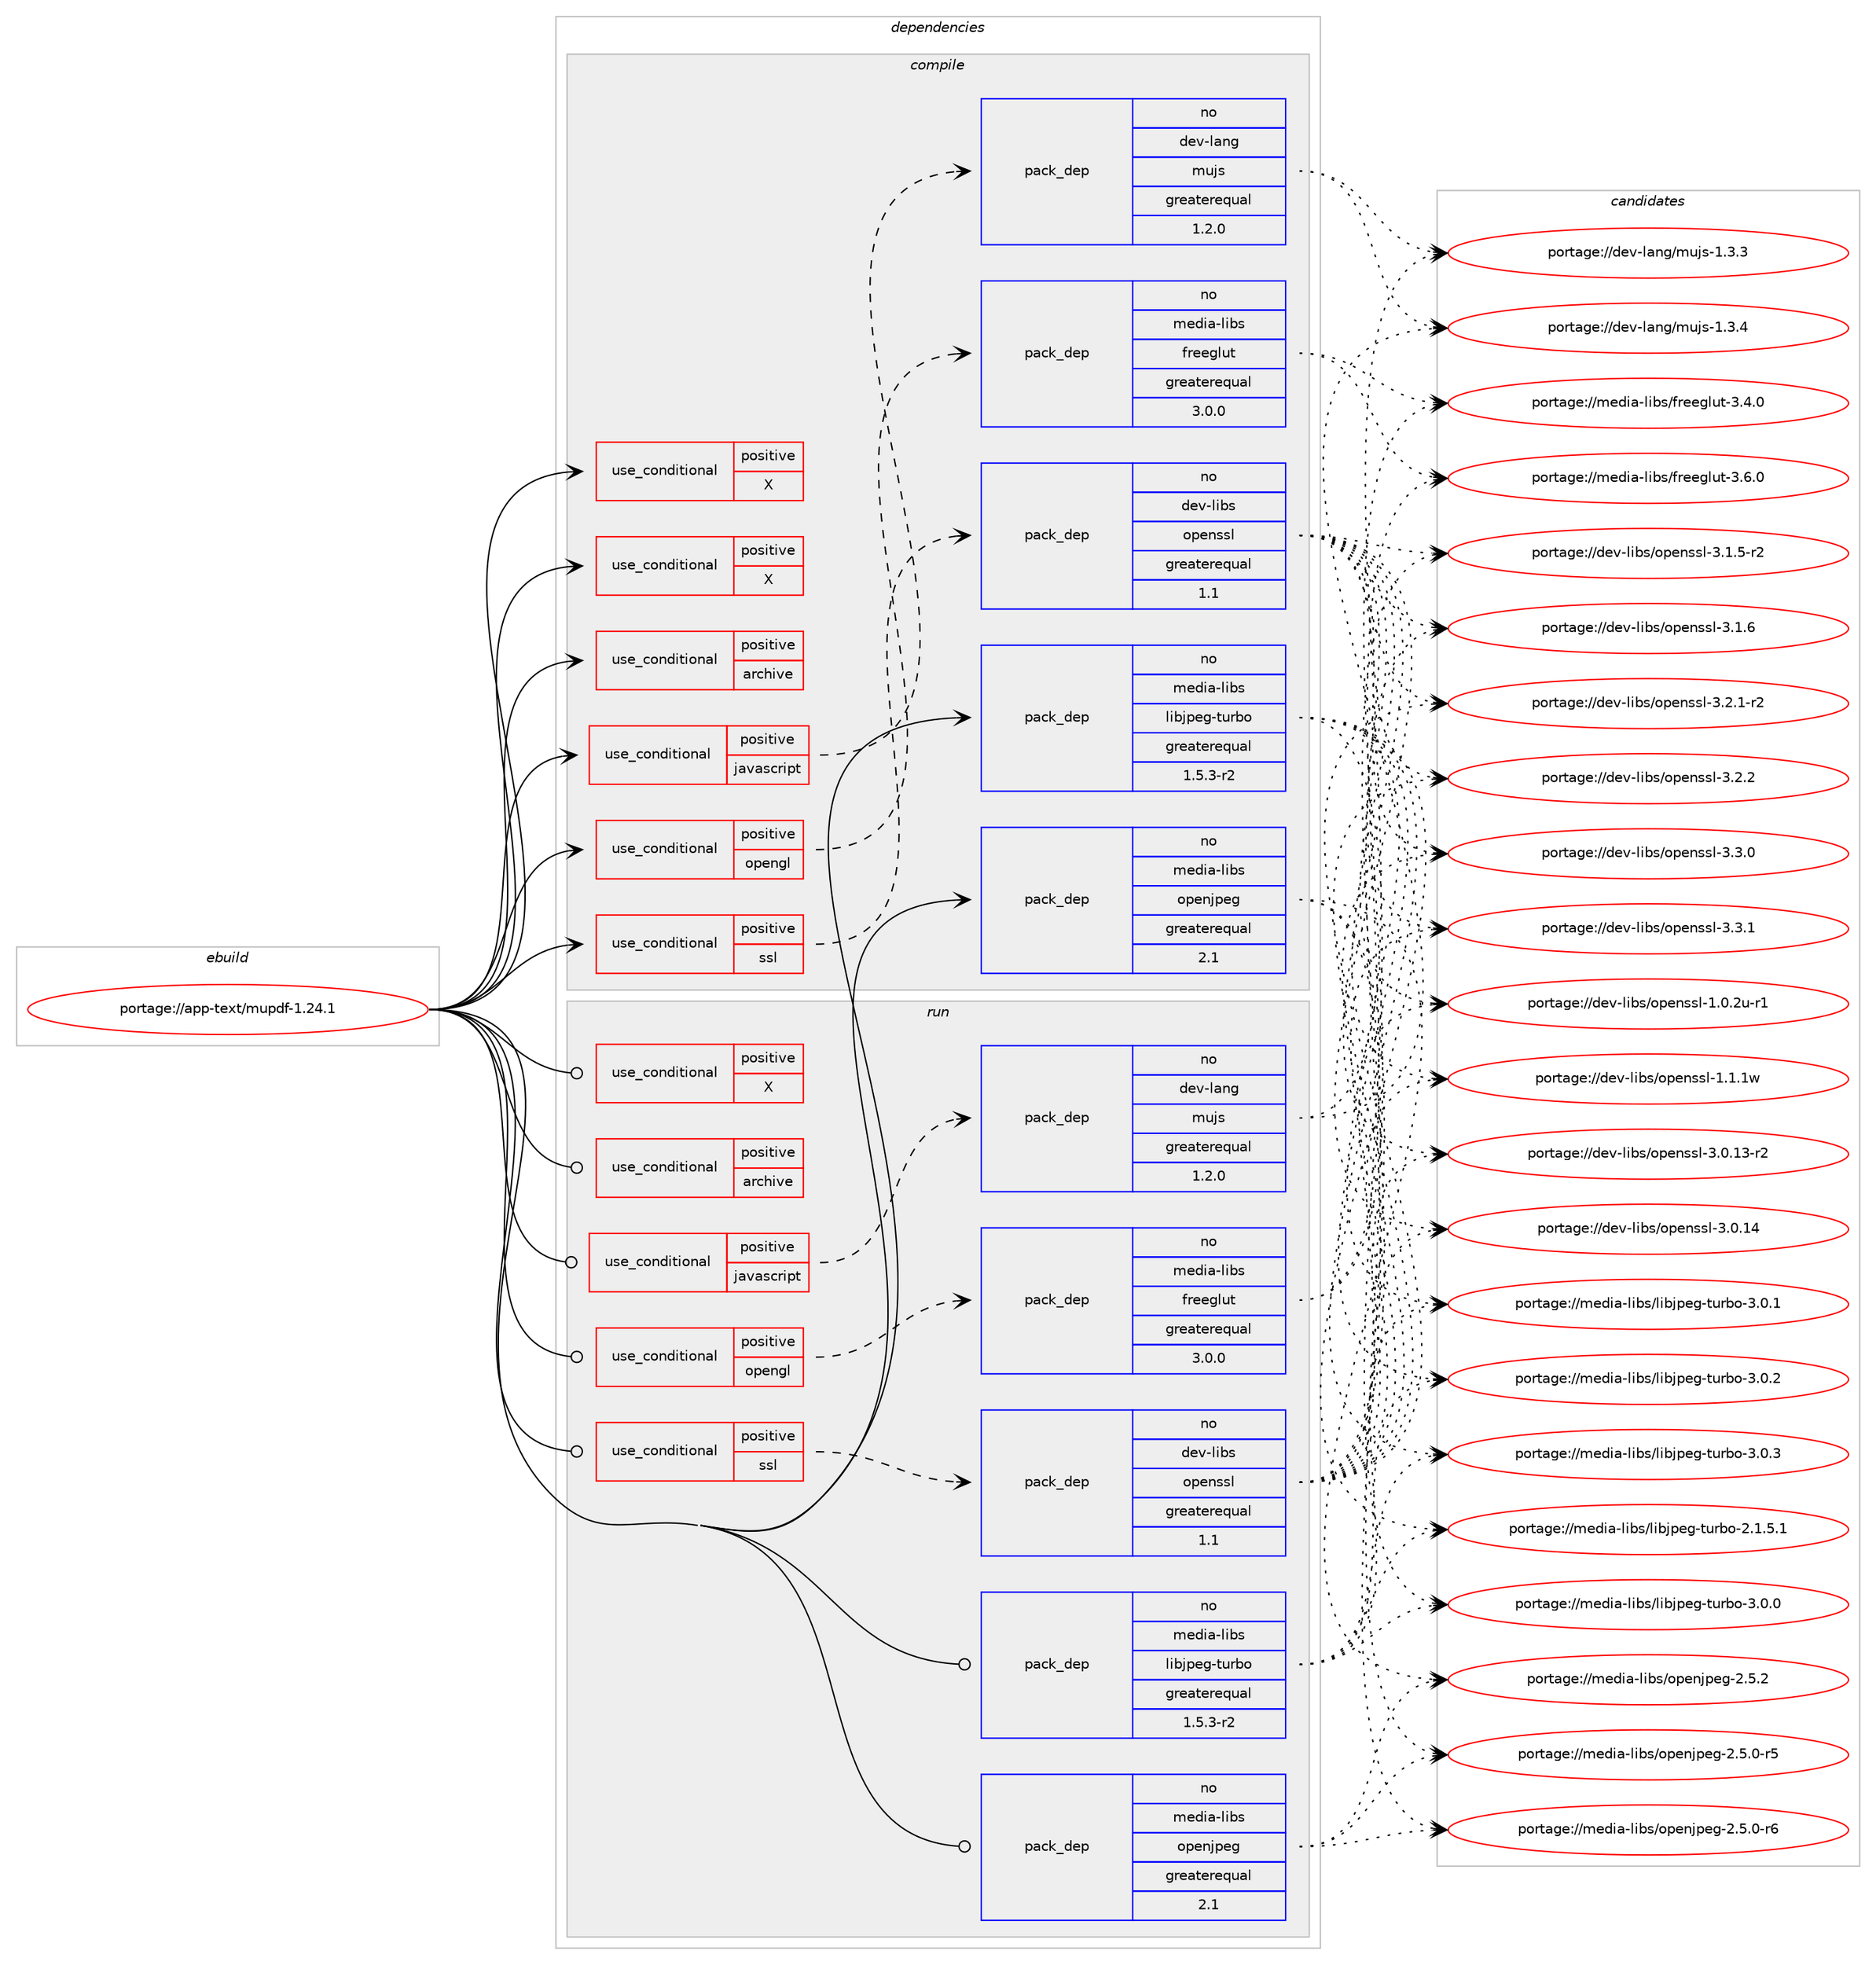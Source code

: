 digraph prolog {

# *************
# Graph options
# *************

newrank=true;
concentrate=true;
compound=true;
graph [rankdir=LR,fontname=Helvetica,fontsize=10,ranksep=1.5];#, ranksep=2.5, nodesep=0.2];
edge  [arrowhead=vee];
node  [fontname=Helvetica,fontsize=10];

# **********
# The ebuild
# **********

subgraph cluster_leftcol {
color=gray;
rank=same;
label=<<i>ebuild</i>>;
id [label="portage://app-text/mupdf-1.24.1", color=red, width=4, href="../app-text/mupdf-1.24.1.svg"];
}

# ****************
# The dependencies
# ****************

subgraph cluster_midcol {
color=gray;
label=<<i>dependencies</i>>;
subgraph cluster_compile {
fillcolor="#eeeeee";
style=filled;
label=<<i>compile</i>>;
subgraph cond14907 {
dependency25279 [label=<<TABLE BORDER="0" CELLBORDER="1" CELLSPACING="0" CELLPADDING="4"><TR><TD ROWSPAN="3" CELLPADDING="10">use_conditional</TD></TR><TR><TD>positive</TD></TR><TR><TD>X</TD></TR></TABLE>>, shape=none, color=red];
# *** BEGIN UNKNOWN DEPENDENCY TYPE (TODO) ***
# dependency25279 -> package_dependency(portage://app-text/mupdf-1.24.1,install,no,media-libs,libglvnd,none,[,,],[],[use(enable(X),none)])
# *** END UNKNOWN DEPENDENCY TYPE (TODO) ***

# *** BEGIN UNKNOWN DEPENDENCY TYPE (TODO) ***
# dependency25279 -> package_dependency(portage://app-text/mupdf-1.24.1,install,no,x11-libs,libX11,none,[,,],[],[])
# *** END UNKNOWN DEPENDENCY TYPE (TODO) ***

# *** BEGIN UNKNOWN DEPENDENCY TYPE (TODO) ***
# dependency25279 -> package_dependency(portage://app-text/mupdf-1.24.1,install,no,x11-libs,libXext,none,[,,],[],[])
# *** END UNKNOWN DEPENDENCY TYPE (TODO) ***

# *** BEGIN UNKNOWN DEPENDENCY TYPE (TODO) ***
# dependency25279 -> package_dependency(portage://app-text/mupdf-1.24.1,install,no,x11-libs,libXrandr,none,[,,],[],[])
# *** END UNKNOWN DEPENDENCY TYPE (TODO) ***

}
id:e -> dependency25279:w [weight=20,style="solid",arrowhead="vee"];
subgraph cond14908 {
dependency25280 [label=<<TABLE BORDER="0" CELLBORDER="1" CELLSPACING="0" CELLPADDING="4"><TR><TD ROWSPAN="3" CELLPADDING="10">use_conditional</TD></TR><TR><TD>positive</TD></TR><TR><TD>X</TD></TR></TABLE>>, shape=none, color=red];
# *** BEGIN UNKNOWN DEPENDENCY TYPE (TODO) ***
# dependency25280 -> package_dependency(portage://app-text/mupdf-1.24.1,install,no,x11-base,xorg-proto,none,[,,],[],[])
# *** END UNKNOWN DEPENDENCY TYPE (TODO) ***

}
id:e -> dependency25280:w [weight=20,style="solid",arrowhead="vee"];
subgraph cond14909 {
dependency25281 [label=<<TABLE BORDER="0" CELLBORDER="1" CELLSPACING="0" CELLPADDING="4"><TR><TD ROWSPAN="3" CELLPADDING="10">use_conditional</TD></TR><TR><TD>positive</TD></TR><TR><TD>archive</TD></TR></TABLE>>, shape=none, color=red];
# *** BEGIN UNKNOWN DEPENDENCY TYPE (TODO) ***
# dependency25281 -> package_dependency(portage://app-text/mupdf-1.24.1,install,no,app-arch,libarchive,none,[,,],[],[])
# *** END UNKNOWN DEPENDENCY TYPE (TODO) ***

}
id:e -> dependency25281:w [weight=20,style="solid",arrowhead="vee"];
subgraph cond14910 {
dependency25282 [label=<<TABLE BORDER="0" CELLBORDER="1" CELLSPACING="0" CELLPADDING="4"><TR><TD ROWSPAN="3" CELLPADDING="10">use_conditional</TD></TR><TR><TD>positive</TD></TR><TR><TD>javascript</TD></TR></TABLE>>, shape=none, color=red];
subgraph pack9894 {
dependency25283 [label=<<TABLE BORDER="0" CELLBORDER="1" CELLSPACING="0" CELLPADDING="4" WIDTH="220"><TR><TD ROWSPAN="6" CELLPADDING="30">pack_dep</TD></TR><TR><TD WIDTH="110">no</TD></TR><TR><TD>dev-lang</TD></TR><TR><TD>mujs</TD></TR><TR><TD>greaterequal</TD></TR><TR><TD>1.2.0</TD></TR></TABLE>>, shape=none, color=blue];
}
dependency25282:e -> dependency25283:w [weight=20,style="dashed",arrowhead="vee"];
}
id:e -> dependency25282:w [weight=20,style="solid",arrowhead="vee"];
subgraph cond14911 {
dependency25284 [label=<<TABLE BORDER="0" CELLBORDER="1" CELLSPACING="0" CELLPADDING="4"><TR><TD ROWSPAN="3" CELLPADDING="10">use_conditional</TD></TR><TR><TD>positive</TD></TR><TR><TD>opengl</TD></TR></TABLE>>, shape=none, color=red];
subgraph pack9895 {
dependency25285 [label=<<TABLE BORDER="0" CELLBORDER="1" CELLSPACING="0" CELLPADDING="4" WIDTH="220"><TR><TD ROWSPAN="6" CELLPADDING="30">pack_dep</TD></TR><TR><TD WIDTH="110">no</TD></TR><TR><TD>media-libs</TD></TR><TR><TD>freeglut</TD></TR><TR><TD>greaterequal</TD></TR><TR><TD>3.0.0</TD></TR></TABLE>>, shape=none, color=blue];
}
dependency25284:e -> dependency25285:w [weight=20,style="dashed",arrowhead="vee"];
}
id:e -> dependency25284:w [weight=20,style="solid",arrowhead="vee"];
subgraph cond14912 {
dependency25286 [label=<<TABLE BORDER="0" CELLBORDER="1" CELLSPACING="0" CELLPADDING="4"><TR><TD ROWSPAN="3" CELLPADDING="10">use_conditional</TD></TR><TR><TD>positive</TD></TR><TR><TD>ssl</TD></TR></TABLE>>, shape=none, color=red];
subgraph pack9896 {
dependency25287 [label=<<TABLE BORDER="0" CELLBORDER="1" CELLSPACING="0" CELLPADDING="4" WIDTH="220"><TR><TD ROWSPAN="6" CELLPADDING="30">pack_dep</TD></TR><TR><TD WIDTH="110">no</TD></TR><TR><TD>dev-libs</TD></TR><TR><TD>openssl</TD></TR><TR><TD>greaterequal</TD></TR><TR><TD>1.1</TD></TR></TABLE>>, shape=none, color=blue];
}
dependency25286:e -> dependency25287:w [weight=20,style="dashed",arrowhead="vee"];
}
id:e -> dependency25286:w [weight=20,style="solid",arrowhead="vee"];
# *** BEGIN UNKNOWN DEPENDENCY TYPE (TODO) ***
# id -> package_dependency(portage://app-text/mupdf-1.24.1,install,no,dev-libs,gumbo,none,[,,],any_same_slot,[])
# *** END UNKNOWN DEPENDENCY TYPE (TODO) ***

# *** BEGIN UNKNOWN DEPENDENCY TYPE (TODO) ***
# id -> package_dependency(portage://app-text/mupdf-1.24.1,install,no,media-libs,freetype,none,[,,],[slot(2)],[])
# *** END UNKNOWN DEPENDENCY TYPE (TODO) ***

# *** BEGIN UNKNOWN DEPENDENCY TYPE (TODO) ***
# id -> package_dependency(portage://app-text/mupdf-1.24.1,install,no,media-libs,harfbuzz,none,[,,],any_same_slot,[use(enable(truetype),none)])
# *** END UNKNOWN DEPENDENCY TYPE (TODO) ***

# *** BEGIN UNKNOWN DEPENDENCY TYPE (TODO) ***
# id -> package_dependency(portage://app-text/mupdf-1.24.1,install,no,media-libs,jbig2dec,none,[,,],any_same_slot,[])
# *** END UNKNOWN DEPENDENCY TYPE (TODO) ***

subgraph pack9897 {
dependency25288 [label=<<TABLE BORDER="0" CELLBORDER="1" CELLSPACING="0" CELLPADDING="4" WIDTH="220"><TR><TD ROWSPAN="6" CELLPADDING="30">pack_dep</TD></TR><TR><TD WIDTH="110">no</TD></TR><TR><TD>media-libs</TD></TR><TR><TD>libjpeg-turbo</TD></TR><TR><TD>greaterequal</TD></TR><TR><TD>1.5.3-r2</TD></TR></TABLE>>, shape=none, color=blue];
}
id:e -> dependency25288:w [weight=20,style="solid",arrowhead="vee"];
# *** BEGIN UNKNOWN DEPENDENCY TYPE (TODO) ***
# id -> package_dependency(portage://app-text/mupdf-1.24.1,install,no,media-libs,libpng,none,[,,],[slot(0),equal],[])
# *** END UNKNOWN DEPENDENCY TYPE (TODO) ***

subgraph pack9898 {
dependency25289 [label=<<TABLE BORDER="0" CELLBORDER="1" CELLSPACING="0" CELLPADDING="4" WIDTH="220"><TR><TD ROWSPAN="6" CELLPADDING="30">pack_dep</TD></TR><TR><TD WIDTH="110">no</TD></TR><TR><TD>media-libs</TD></TR><TR><TD>openjpeg</TD></TR><TR><TD>greaterequal</TD></TR><TR><TD>2.1</TD></TR></TABLE>>, shape=none, color=blue];
}
id:e -> dependency25289:w [weight=20,style="solid",arrowhead="vee"];
# *** BEGIN UNKNOWN DEPENDENCY TYPE (TODO) ***
# id -> package_dependency(portage://app-text/mupdf-1.24.1,install,no,net-misc,curl,none,[,,],[],[])
# *** END UNKNOWN DEPENDENCY TYPE (TODO) ***

# *** BEGIN UNKNOWN DEPENDENCY TYPE (TODO) ***
# id -> package_dependency(portage://app-text/mupdf-1.24.1,install,no,sys-libs,zlib,none,[,,],[],[])
# *** END UNKNOWN DEPENDENCY TYPE (TODO) ***

}
subgraph cluster_compileandrun {
fillcolor="#eeeeee";
style=filled;
label=<<i>compile and run</i>>;
}
subgraph cluster_run {
fillcolor="#eeeeee";
style=filled;
label=<<i>run</i>>;
subgraph cond14913 {
dependency25290 [label=<<TABLE BORDER="0" CELLBORDER="1" CELLSPACING="0" CELLPADDING="4"><TR><TD ROWSPAN="3" CELLPADDING="10">use_conditional</TD></TR><TR><TD>positive</TD></TR><TR><TD>X</TD></TR></TABLE>>, shape=none, color=red];
# *** BEGIN UNKNOWN DEPENDENCY TYPE (TODO) ***
# dependency25290 -> package_dependency(portage://app-text/mupdf-1.24.1,run,no,media-libs,libglvnd,none,[,,],[],[use(enable(X),none)])
# *** END UNKNOWN DEPENDENCY TYPE (TODO) ***

# *** BEGIN UNKNOWN DEPENDENCY TYPE (TODO) ***
# dependency25290 -> package_dependency(portage://app-text/mupdf-1.24.1,run,no,x11-libs,libX11,none,[,,],[],[])
# *** END UNKNOWN DEPENDENCY TYPE (TODO) ***

# *** BEGIN UNKNOWN DEPENDENCY TYPE (TODO) ***
# dependency25290 -> package_dependency(portage://app-text/mupdf-1.24.1,run,no,x11-libs,libXext,none,[,,],[],[])
# *** END UNKNOWN DEPENDENCY TYPE (TODO) ***

# *** BEGIN UNKNOWN DEPENDENCY TYPE (TODO) ***
# dependency25290 -> package_dependency(portage://app-text/mupdf-1.24.1,run,no,x11-libs,libXrandr,none,[,,],[],[])
# *** END UNKNOWN DEPENDENCY TYPE (TODO) ***

}
id:e -> dependency25290:w [weight=20,style="solid",arrowhead="odot"];
subgraph cond14914 {
dependency25291 [label=<<TABLE BORDER="0" CELLBORDER="1" CELLSPACING="0" CELLPADDING="4"><TR><TD ROWSPAN="3" CELLPADDING="10">use_conditional</TD></TR><TR><TD>positive</TD></TR><TR><TD>archive</TD></TR></TABLE>>, shape=none, color=red];
# *** BEGIN UNKNOWN DEPENDENCY TYPE (TODO) ***
# dependency25291 -> package_dependency(portage://app-text/mupdf-1.24.1,run,no,app-arch,libarchive,none,[,,],[],[])
# *** END UNKNOWN DEPENDENCY TYPE (TODO) ***

}
id:e -> dependency25291:w [weight=20,style="solid",arrowhead="odot"];
subgraph cond14915 {
dependency25292 [label=<<TABLE BORDER="0" CELLBORDER="1" CELLSPACING="0" CELLPADDING="4"><TR><TD ROWSPAN="3" CELLPADDING="10">use_conditional</TD></TR><TR><TD>positive</TD></TR><TR><TD>javascript</TD></TR></TABLE>>, shape=none, color=red];
subgraph pack9899 {
dependency25293 [label=<<TABLE BORDER="0" CELLBORDER="1" CELLSPACING="0" CELLPADDING="4" WIDTH="220"><TR><TD ROWSPAN="6" CELLPADDING="30">pack_dep</TD></TR><TR><TD WIDTH="110">no</TD></TR><TR><TD>dev-lang</TD></TR><TR><TD>mujs</TD></TR><TR><TD>greaterequal</TD></TR><TR><TD>1.2.0</TD></TR></TABLE>>, shape=none, color=blue];
}
dependency25292:e -> dependency25293:w [weight=20,style="dashed",arrowhead="vee"];
}
id:e -> dependency25292:w [weight=20,style="solid",arrowhead="odot"];
subgraph cond14916 {
dependency25294 [label=<<TABLE BORDER="0" CELLBORDER="1" CELLSPACING="0" CELLPADDING="4"><TR><TD ROWSPAN="3" CELLPADDING="10">use_conditional</TD></TR><TR><TD>positive</TD></TR><TR><TD>opengl</TD></TR></TABLE>>, shape=none, color=red];
subgraph pack9900 {
dependency25295 [label=<<TABLE BORDER="0" CELLBORDER="1" CELLSPACING="0" CELLPADDING="4" WIDTH="220"><TR><TD ROWSPAN="6" CELLPADDING="30">pack_dep</TD></TR><TR><TD WIDTH="110">no</TD></TR><TR><TD>media-libs</TD></TR><TR><TD>freeglut</TD></TR><TR><TD>greaterequal</TD></TR><TR><TD>3.0.0</TD></TR></TABLE>>, shape=none, color=blue];
}
dependency25294:e -> dependency25295:w [weight=20,style="dashed",arrowhead="vee"];
}
id:e -> dependency25294:w [weight=20,style="solid",arrowhead="odot"];
subgraph cond14917 {
dependency25296 [label=<<TABLE BORDER="0" CELLBORDER="1" CELLSPACING="0" CELLPADDING="4"><TR><TD ROWSPAN="3" CELLPADDING="10">use_conditional</TD></TR><TR><TD>positive</TD></TR><TR><TD>ssl</TD></TR></TABLE>>, shape=none, color=red];
subgraph pack9901 {
dependency25297 [label=<<TABLE BORDER="0" CELLBORDER="1" CELLSPACING="0" CELLPADDING="4" WIDTH="220"><TR><TD ROWSPAN="6" CELLPADDING="30">pack_dep</TD></TR><TR><TD WIDTH="110">no</TD></TR><TR><TD>dev-libs</TD></TR><TR><TD>openssl</TD></TR><TR><TD>greaterequal</TD></TR><TR><TD>1.1</TD></TR></TABLE>>, shape=none, color=blue];
}
dependency25296:e -> dependency25297:w [weight=20,style="dashed",arrowhead="vee"];
}
id:e -> dependency25296:w [weight=20,style="solid",arrowhead="odot"];
# *** BEGIN UNKNOWN DEPENDENCY TYPE (TODO) ***
# id -> package_dependency(portage://app-text/mupdf-1.24.1,run,no,dev-libs,gumbo,none,[,,],any_same_slot,[])
# *** END UNKNOWN DEPENDENCY TYPE (TODO) ***

# *** BEGIN UNKNOWN DEPENDENCY TYPE (TODO) ***
# id -> package_dependency(portage://app-text/mupdf-1.24.1,run,no,media-libs,freetype,none,[,,],[slot(2)],[])
# *** END UNKNOWN DEPENDENCY TYPE (TODO) ***

# *** BEGIN UNKNOWN DEPENDENCY TYPE (TODO) ***
# id -> package_dependency(portage://app-text/mupdf-1.24.1,run,no,media-libs,harfbuzz,none,[,,],any_same_slot,[use(enable(truetype),none)])
# *** END UNKNOWN DEPENDENCY TYPE (TODO) ***

# *** BEGIN UNKNOWN DEPENDENCY TYPE (TODO) ***
# id -> package_dependency(portage://app-text/mupdf-1.24.1,run,no,media-libs,jbig2dec,none,[,,],any_same_slot,[])
# *** END UNKNOWN DEPENDENCY TYPE (TODO) ***

subgraph pack9902 {
dependency25298 [label=<<TABLE BORDER="0" CELLBORDER="1" CELLSPACING="0" CELLPADDING="4" WIDTH="220"><TR><TD ROWSPAN="6" CELLPADDING="30">pack_dep</TD></TR><TR><TD WIDTH="110">no</TD></TR><TR><TD>media-libs</TD></TR><TR><TD>libjpeg-turbo</TD></TR><TR><TD>greaterequal</TD></TR><TR><TD>1.5.3-r2</TD></TR></TABLE>>, shape=none, color=blue];
}
id:e -> dependency25298:w [weight=20,style="solid",arrowhead="odot"];
# *** BEGIN UNKNOWN DEPENDENCY TYPE (TODO) ***
# id -> package_dependency(portage://app-text/mupdf-1.24.1,run,no,media-libs,libpng,none,[,,],[slot(0),equal],[])
# *** END UNKNOWN DEPENDENCY TYPE (TODO) ***

subgraph pack9903 {
dependency25299 [label=<<TABLE BORDER="0" CELLBORDER="1" CELLSPACING="0" CELLPADDING="4" WIDTH="220"><TR><TD ROWSPAN="6" CELLPADDING="30">pack_dep</TD></TR><TR><TD WIDTH="110">no</TD></TR><TR><TD>media-libs</TD></TR><TR><TD>openjpeg</TD></TR><TR><TD>greaterequal</TD></TR><TR><TD>2.1</TD></TR></TABLE>>, shape=none, color=blue];
}
id:e -> dependency25299:w [weight=20,style="solid",arrowhead="odot"];
# *** BEGIN UNKNOWN DEPENDENCY TYPE (TODO) ***
# id -> package_dependency(portage://app-text/mupdf-1.24.1,run,no,net-misc,curl,none,[,,],[],[])
# *** END UNKNOWN DEPENDENCY TYPE (TODO) ***

# *** BEGIN UNKNOWN DEPENDENCY TYPE (TODO) ***
# id -> package_dependency(portage://app-text/mupdf-1.24.1,run,no,sys-libs,zlib,none,[,,],[],[])
# *** END UNKNOWN DEPENDENCY TYPE (TODO) ***

}
}

# **************
# The candidates
# **************

subgraph cluster_choices {
rank=same;
color=gray;
label=<<i>candidates</i>>;

subgraph choice9894 {
color=black;
nodesep=1;
choice100101118451089711010347109117106115454946514651 [label="portage://dev-lang/mujs-1.3.3", color=red, width=4,href="../dev-lang/mujs-1.3.3.svg"];
choice100101118451089711010347109117106115454946514652 [label="portage://dev-lang/mujs-1.3.4", color=red, width=4,href="../dev-lang/mujs-1.3.4.svg"];
dependency25283:e -> choice100101118451089711010347109117106115454946514651:w [style=dotted,weight="100"];
dependency25283:e -> choice100101118451089711010347109117106115454946514652:w [style=dotted,weight="100"];
}
subgraph choice9895 {
color=black;
nodesep=1;
choice10910110010597451081059811547102114101101103108117116455146524648 [label="portage://media-libs/freeglut-3.4.0", color=red, width=4,href="../media-libs/freeglut-3.4.0.svg"];
choice10910110010597451081059811547102114101101103108117116455146544648 [label="portage://media-libs/freeglut-3.6.0", color=red, width=4,href="../media-libs/freeglut-3.6.0.svg"];
dependency25285:e -> choice10910110010597451081059811547102114101101103108117116455146524648:w [style=dotted,weight="100"];
dependency25285:e -> choice10910110010597451081059811547102114101101103108117116455146544648:w [style=dotted,weight="100"];
}
subgraph choice9896 {
color=black;
nodesep=1;
choice1001011184510810598115471111121011101151151084549464846501174511449 [label="portage://dev-libs/openssl-1.0.2u-r1", color=red, width=4,href="../dev-libs/openssl-1.0.2u-r1.svg"];
choice100101118451081059811547111112101110115115108454946494649119 [label="portage://dev-libs/openssl-1.1.1w", color=red, width=4,href="../dev-libs/openssl-1.1.1w.svg"];
choice100101118451081059811547111112101110115115108455146484649514511450 [label="portage://dev-libs/openssl-3.0.13-r2", color=red, width=4,href="../dev-libs/openssl-3.0.13-r2.svg"];
choice10010111845108105981154711111210111011511510845514648464952 [label="portage://dev-libs/openssl-3.0.14", color=red, width=4,href="../dev-libs/openssl-3.0.14.svg"];
choice1001011184510810598115471111121011101151151084551464946534511450 [label="portage://dev-libs/openssl-3.1.5-r2", color=red, width=4,href="../dev-libs/openssl-3.1.5-r2.svg"];
choice100101118451081059811547111112101110115115108455146494654 [label="portage://dev-libs/openssl-3.1.6", color=red, width=4,href="../dev-libs/openssl-3.1.6.svg"];
choice1001011184510810598115471111121011101151151084551465046494511450 [label="portage://dev-libs/openssl-3.2.1-r2", color=red, width=4,href="../dev-libs/openssl-3.2.1-r2.svg"];
choice100101118451081059811547111112101110115115108455146504650 [label="portage://dev-libs/openssl-3.2.2", color=red, width=4,href="../dev-libs/openssl-3.2.2.svg"];
choice100101118451081059811547111112101110115115108455146514648 [label="portage://dev-libs/openssl-3.3.0", color=red, width=4,href="../dev-libs/openssl-3.3.0.svg"];
choice100101118451081059811547111112101110115115108455146514649 [label="portage://dev-libs/openssl-3.3.1", color=red, width=4,href="../dev-libs/openssl-3.3.1.svg"];
dependency25287:e -> choice1001011184510810598115471111121011101151151084549464846501174511449:w [style=dotted,weight="100"];
dependency25287:e -> choice100101118451081059811547111112101110115115108454946494649119:w [style=dotted,weight="100"];
dependency25287:e -> choice100101118451081059811547111112101110115115108455146484649514511450:w [style=dotted,weight="100"];
dependency25287:e -> choice10010111845108105981154711111210111011511510845514648464952:w [style=dotted,weight="100"];
dependency25287:e -> choice1001011184510810598115471111121011101151151084551464946534511450:w [style=dotted,weight="100"];
dependency25287:e -> choice100101118451081059811547111112101110115115108455146494654:w [style=dotted,weight="100"];
dependency25287:e -> choice1001011184510810598115471111121011101151151084551465046494511450:w [style=dotted,weight="100"];
dependency25287:e -> choice100101118451081059811547111112101110115115108455146504650:w [style=dotted,weight="100"];
dependency25287:e -> choice100101118451081059811547111112101110115115108455146514648:w [style=dotted,weight="100"];
dependency25287:e -> choice100101118451081059811547111112101110115115108455146514649:w [style=dotted,weight="100"];
}
subgraph choice9897 {
color=black;
nodesep=1;
choice109101100105974510810598115471081059810611210110345116117114981114550464946534649 [label="portage://media-libs/libjpeg-turbo-2.1.5.1", color=red, width=4,href="../media-libs/libjpeg-turbo-2.1.5.1.svg"];
choice10910110010597451081059811547108105981061121011034511611711498111455146484648 [label="portage://media-libs/libjpeg-turbo-3.0.0", color=red, width=4,href="../media-libs/libjpeg-turbo-3.0.0.svg"];
choice10910110010597451081059811547108105981061121011034511611711498111455146484649 [label="portage://media-libs/libjpeg-turbo-3.0.1", color=red, width=4,href="../media-libs/libjpeg-turbo-3.0.1.svg"];
choice10910110010597451081059811547108105981061121011034511611711498111455146484650 [label="portage://media-libs/libjpeg-turbo-3.0.2", color=red, width=4,href="../media-libs/libjpeg-turbo-3.0.2.svg"];
choice10910110010597451081059811547108105981061121011034511611711498111455146484651 [label="portage://media-libs/libjpeg-turbo-3.0.3", color=red, width=4,href="../media-libs/libjpeg-turbo-3.0.3.svg"];
dependency25288:e -> choice109101100105974510810598115471081059810611210110345116117114981114550464946534649:w [style=dotted,weight="100"];
dependency25288:e -> choice10910110010597451081059811547108105981061121011034511611711498111455146484648:w [style=dotted,weight="100"];
dependency25288:e -> choice10910110010597451081059811547108105981061121011034511611711498111455146484649:w [style=dotted,weight="100"];
dependency25288:e -> choice10910110010597451081059811547108105981061121011034511611711498111455146484650:w [style=dotted,weight="100"];
dependency25288:e -> choice10910110010597451081059811547108105981061121011034511611711498111455146484651:w [style=dotted,weight="100"];
}
subgraph choice9898 {
color=black;
nodesep=1;
choice109101100105974510810598115471111121011101061121011034550465346484511453 [label="portage://media-libs/openjpeg-2.5.0-r5", color=red, width=4,href="../media-libs/openjpeg-2.5.0-r5.svg"];
choice109101100105974510810598115471111121011101061121011034550465346484511454 [label="portage://media-libs/openjpeg-2.5.0-r6", color=red, width=4,href="../media-libs/openjpeg-2.5.0-r6.svg"];
choice10910110010597451081059811547111112101110106112101103455046534650 [label="portage://media-libs/openjpeg-2.5.2", color=red, width=4,href="../media-libs/openjpeg-2.5.2.svg"];
dependency25289:e -> choice109101100105974510810598115471111121011101061121011034550465346484511453:w [style=dotted,weight="100"];
dependency25289:e -> choice109101100105974510810598115471111121011101061121011034550465346484511454:w [style=dotted,weight="100"];
dependency25289:e -> choice10910110010597451081059811547111112101110106112101103455046534650:w [style=dotted,weight="100"];
}
subgraph choice9899 {
color=black;
nodesep=1;
choice100101118451089711010347109117106115454946514651 [label="portage://dev-lang/mujs-1.3.3", color=red, width=4,href="../dev-lang/mujs-1.3.3.svg"];
choice100101118451089711010347109117106115454946514652 [label="portage://dev-lang/mujs-1.3.4", color=red, width=4,href="../dev-lang/mujs-1.3.4.svg"];
dependency25293:e -> choice100101118451089711010347109117106115454946514651:w [style=dotted,weight="100"];
dependency25293:e -> choice100101118451089711010347109117106115454946514652:w [style=dotted,weight="100"];
}
subgraph choice9900 {
color=black;
nodesep=1;
choice10910110010597451081059811547102114101101103108117116455146524648 [label="portage://media-libs/freeglut-3.4.0", color=red, width=4,href="../media-libs/freeglut-3.4.0.svg"];
choice10910110010597451081059811547102114101101103108117116455146544648 [label="portage://media-libs/freeglut-3.6.0", color=red, width=4,href="../media-libs/freeglut-3.6.0.svg"];
dependency25295:e -> choice10910110010597451081059811547102114101101103108117116455146524648:w [style=dotted,weight="100"];
dependency25295:e -> choice10910110010597451081059811547102114101101103108117116455146544648:w [style=dotted,weight="100"];
}
subgraph choice9901 {
color=black;
nodesep=1;
choice1001011184510810598115471111121011101151151084549464846501174511449 [label="portage://dev-libs/openssl-1.0.2u-r1", color=red, width=4,href="../dev-libs/openssl-1.0.2u-r1.svg"];
choice100101118451081059811547111112101110115115108454946494649119 [label="portage://dev-libs/openssl-1.1.1w", color=red, width=4,href="../dev-libs/openssl-1.1.1w.svg"];
choice100101118451081059811547111112101110115115108455146484649514511450 [label="portage://dev-libs/openssl-3.0.13-r2", color=red, width=4,href="../dev-libs/openssl-3.0.13-r2.svg"];
choice10010111845108105981154711111210111011511510845514648464952 [label="portage://dev-libs/openssl-3.0.14", color=red, width=4,href="../dev-libs/openssl-3.0.14.svg"];
choice1001011184510810598115471111121011101151151084551464946534511450 [label="portage://dev-libs/openssl-3.1.5-r2", color=red, width=4,href="../dev-libs/openssl-3.1.5-r2.svg"];
choice100101118451081059811547111112101110115115108455146494654 [label="portage://dev-libs/openssl-3.1.6", color=red, width=4,href="../dev-libs/openssl-3.1.6.svg"];
choice1001011184510810598115471111121011101151151084551465046494511450 [label="portage://dev-libs/openssl-3.2.1-r2", color=red, width=4,href="../dev-libs/openssl-3.2.1-r2.svg"];
choice100101118451081059811547111112101110115115108455146504650 [label="portage://dev-libs/openssl-3.2.2", color=red, width=4,href="../dev-libs/openssl-3.2.2.svg"];
choice100101118451081059811547111112101110115115108455146514648 [label="portage://dev-libs/openssl-3.3.0", color=red, width=4,href="../dev-libs/openssl-3.3.0.svg"];
choice100101118451081059811547111112101110115115108455146514649 [label="portage://dev-libs/openssl-3.3.1", color=red, width=4,href="../dev-libs/openssl-3.3.1.svg"];
dependency25297:e -> choice1001011184510810598115471111121011101151151084549464846501174511449:w [style=dotted,weight="100"];
dependency25297:e -> choice100101118451081059811547111112101110115115108454946494649119:w [style=dotted,weight="100"];
dependency25297:e -> choice100101118451081059811547111112101110115115108455146484649514511450:w [style=dotted,weight="100"];
dependency25297:e -> choice10010111845108105981154711111210111011511510845514648464952:w [style=dotted,weight="100"];
dependency25297:e -> choice1001011184510810598115471111121011101151151084551464946534511450:w [style=dotted,weight="100"];
dependency25297:e -> choice100101118451081059811547111112101110115115108455146494654:w [style=dotted,weight="100"];
dependency25297:e -> choice1001011184510810598115471111121011101151151084551465046494511450:w [style=dotted,weight="100"];
dependency25297:e -> choice100101118451081059811547111112101110115115108455146504650:w [style=dotted,weight="100"];
dependency25297:e -> choice100101118451081059811547111112101110115115108455146514648:w [style=dotted,weight="100"];
dependency25297:e -> choice100101118451081059811547111112101110115115108455146514649:w [style=dotted,weight="100"];
}
subgraph choice9902 {
color=black;
nodesep=1;
choice109101100105974510810598115471081059810611210110345116117114981114550464946534649 [label="portage://media-libs/libjpeg-turbo-2.1.5.1", color=red, width=4,href="../media-libs/libjpeg-turbo-2.1.5.1.svg"];
choice10910110010597451081059811547108105981061121011034511611711498111455146484648 [label="portage://media-libs/libjpeg-turbo-3.0.0", color=red, width=4,href="../media-libs/libjpeg-turbo-3.0.0.svg"];
choice10910110010597451081059811547108105981061121011034511611711498111455146484649 [label="portage://media-libs/libjpeg-turbo-3.0.1", color=red, width=4,href="../media-libs/libjpeg-turbo-3.0.1.svg"];
choice10910110010597451081059811547108105981061121011034511611711498111455146484650 [label="portage://media-libs/libjpeg-turbo-3.0.2", color=red, width=4,href="../media-libs/libjpeg-turbo-3.0.2.svg"];
choice10910110010597451081059811547108105981061121011034511611711498111455146484651 [label="portage://media-libs/libjpeg-turbo-3.0.3", color=red, width=4,href="../media-libs/libjpeg-turbo-3.0.3.svg"];
dependency25298:e -> choice109101100105974510810598115471081059810611210110345116117114981114550464946534649:w [style=dotted,weight="100"];
dependency25298:e -> choice10910110010597451081059811547108105981061121011034511611711498111455146484648:w [style=dotted,weight="100"];
dependency25298:e -> choice10910110010597451081059811547108105981061121011034511611711498111455146484649:w [style=dotted,weight="100"];
dependency25298:e -> choice10910110010597451081059811547108105981061121011034511611711498111455146484650:w [style=dotted,weight="100"];
dependency25298:e -> choice10910110010597451081059811547108105981061121011034511611711498111455146484651:w [style=dotted,weight="100"];
}
subgraph choice9903 {
color=black;
nodesep=1;
choice109101100105974510810598115471111121011101061121011034550465346484511453 [label="portage://media-libs/openjpeg-2.5.0-r5", color=red, width=4,href="../media-libs/openjpeg-2.5.0-r5.svg"];
choice109101100105974510810598115471111121011101061121011034550465346484511454 [label="portage://media-libs/openjpeg-2.5.0-r6", color=red, width=4,href="../media-libs/openjpeg-2.5.0-r6.svg"];
choice10910110010597451081059811547111112101110106112101103455046534650 [label="portage://media-libs/openjpeg-2.5.2", color=red, width=4,href="../media-libs/openjpeg-2.5.2.svg"];
dependency25299:e -> choice109101100105974510810598115471111121011101061121011034550465346484511453:w [style=dotted,weight="100"];
dependency25299:e -> choice109101100105974510810598115471111121011101061121011034550465346484511454:w [style=dotted,weight="100"];
dependency25299:e -> choice10910110010597451081059811547111112101110106112101103455046534650:w [style=dotted,weight="100"];
}
}

}
